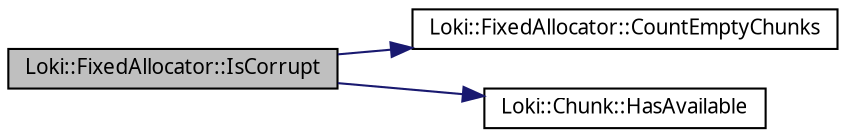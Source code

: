 digraph G
{
  bgcolor="transparent";
  edge [fontname="FreeSans.ttf",fontsize=10,labelfontname="FreeSans.ttf",labelfontsize=10];
  node [fontname="FreeSans.ttf",fontsize=10,shape=record];
  rankdir=LR;
  Node1 [label="Loki::FixedAllocator::IsCorrupt",height=0.2,width=0.4,color="black", fillcolor="grey75", style="filled" fontcolor="black"];
  Node1 -> Node2 [color="midnightblue",fontsize=10,style="solid",fontname="FreeSans.ttf"];
  Node2 [label="Loki::FixedAllocator::CountEmptyChunks",height=0.2,width=0.4,color="black",URL="$a00133.html#8b7b41cf6221c157face00dac8eeeac2"];
  Node1 -> Node3 [color="midnightblue",fontsize=10,style="solid",fontname="FreeSans.ttf"];
  Node3 [label="Loki::Chunk::HasAvailable",height=0.2,width=0.4,color="black",URL="$a00042.html#0874a711145788bd8c5265a9de2a4aac"];
}
